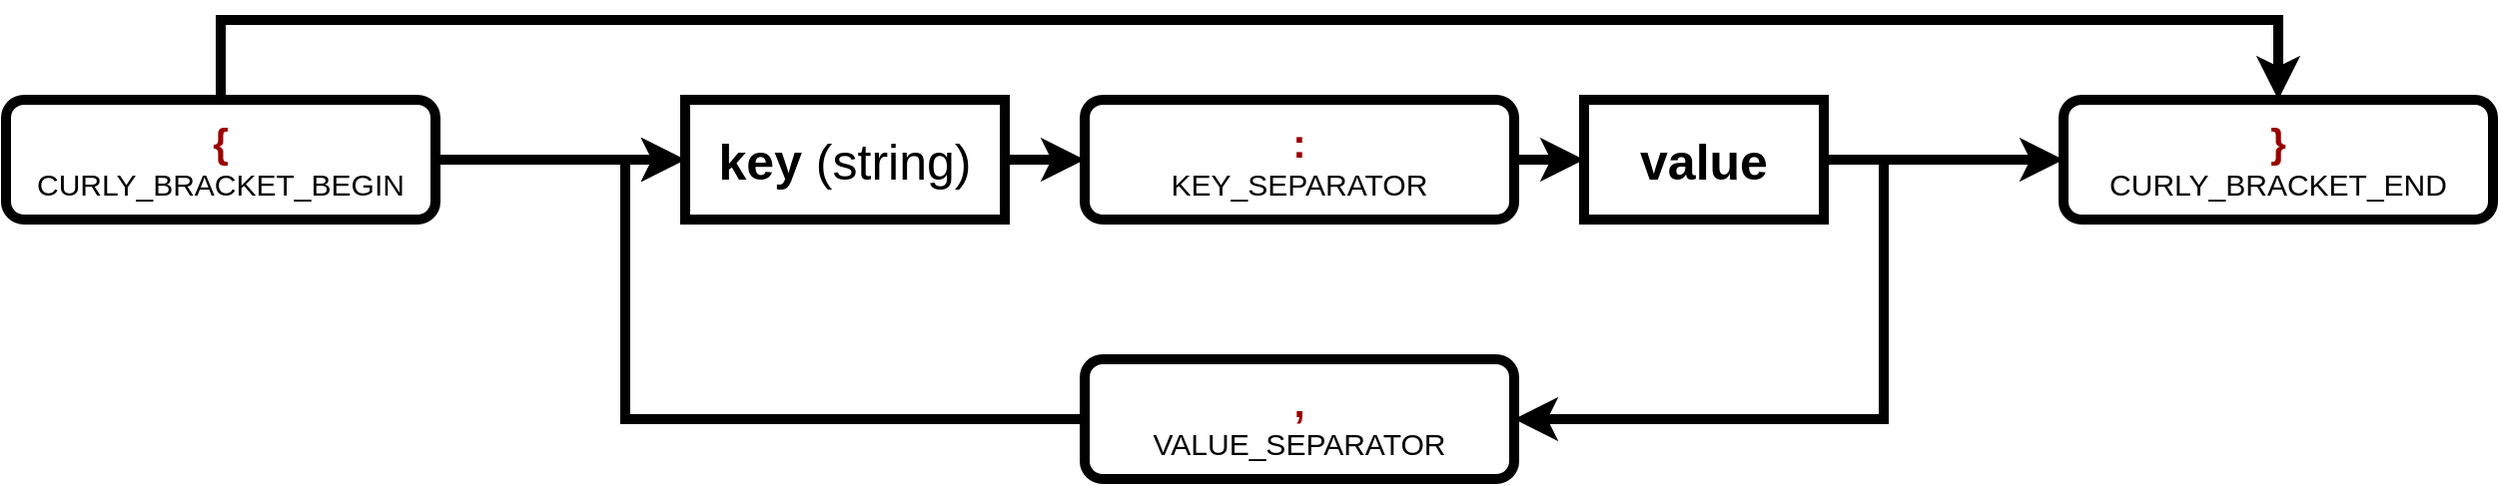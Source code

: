 <mxfile version="20.5.3" type="device"><diagram id="7G56jF0IGMwCR7NyUyPI" name="Page-1"><mxGraphModel dx="1636" dy="399" grid="1" gridSize="10" guides="1" tooltips="1" connect="1" arrows="1" fold="1" page="1" pageScale="1" pageWidth="850" pageHeight="1100" math="0" shadow="0"><root><mxCell id="0"/><mxCell id="1" parent="0"/><mxCell id="2gSJEW2ARHfAGOS9bCwB-12" style="edgeStyle=orthogonalEdgeStyle;rounded=0;orthogonalLoop=1;jettySize=auto;html=1;exitX=1;exitY=0.5;exitDx=0;exitDy=0;entryX=0;entryY=0.5;entryDx=0;entryDy=0;fontSize=25;fontColor=#990000;strokeWidth=5;" parent="1" source="2gSJEW2ARHfAGOS9bCwB-2" target="2gSJEW2ARHfAGOS9bCwB-4" edge="1"><mxGeometry relative="1" as="geometry"/></mxCell><mxCell id="2gSJEW2ARHfAGOS9bCwB-16" style="edgeStyle=orthogonalEdgeStyle;rounded=0;orthogonalLoop=1;jettySize=auto;html=1;exitX=0.5;exitY=0;exitDx=0;exitDy=0;entryX=0.5;entryY=0;entryDx=0;entryDy=0;fontSize=25;fontColor=#990000;strokeWidth=5;" parent="1" source="2gSJEW2ARHfAGOS9bCwB-2" target="2gSJEW2ARHfAGOS9bCwB-7" edge="1"><mxGeometry relative="1" as="geometry"><Array as="points"><mxPoint x="88" y="180"/><mxPoint x="1118" y="180"/></Array></mxGeometry></mxCell><mxCell id="2gSJEW2ARHfAGOS9bCwB-2" value="&lt;font color=&quot;#990000&quot;&gt;&lt;font style=&quot;font-size: 20px;&quot;&gt;&lt;b&gt;{&lt;/b&gt;&lt;/font&gt;&lt;br&gt;&lt;/font&gt;&lt;font style=&quot;font-size: 15px;&quot;&gt;CURLY_BRACKET_BEGIN&lt;/font&gt;" style="rounded=1;whiteSpace=wrap;html=1;strokeWidth=5;" parent="1" vertex="1"><mxGeometry x="-20" y="220" width="215" height="60" as="geometry"/></mxCell><mxCell id="2gSJEW2ARHfAGOS9bCwB-10" style="edgeStyle=orthogonalEdgeStyle;rounded=0;orthogonalLoop=1;jettySize=auto;html=1;exitX=1;exitY=0.5;exitDx=0;exitDy=0;entryX=0;entryY=0.5;entryDx=0;entryDy=0;fontSize=25;fontColor=#990000;strokeWidth=5;" parent="1" source="2gSJEW2ARHfAGOS9bCwB-4" target="2gSJEW2ARHfAGOS9bCwB-8" edge="1"><mxGeometry relative="1" as="geometry"/></mxCell><mxCell id="2gSJEW2ARHfAGOS9bCwB-4" value="&lt;font style=&quot;font-size: 25px;&quot;&gt;&lt;b&gt;key&lt;/b&gt; (string)&lt;/font&gt;" style="rounded=0;whiteSpace=wrap;html=1;fontSize=20;strokeWidth=5;" parent="1" vertex="1"><mxGeometry x="320" y="220" width="160" height="60" as="geometry"/></mxCell><mxCell id="2gSJEW2ARHfAGOS9bCwB-13" style="edgeStyle=orthogonalEdgeStyle;rounded=0;orthogonalLoop=1;jettySize=auto;html=1;exitX=1;exitY=0.5;exitDx=0;exitDy=0;entryX=0;entryY=0.5;entryDx=0;entryDy=0;fontSize=25;fontColor=#990000;strokeWidth=5;" parent="1" source="2gSJEW2ARHfAGOS9bCwB-5" target="2gSJEW2ARHfAGOS9bCwB-7" edge="1"><mxGeometry relative="1" as="geometry"/></mxCell><mxCell id="2gSJEW2ARHfAGOS9bCwB-14" style="edgeStyle=orthogonalEdgeStyle;rounded=0;orthogonalLoop=1;jettySize=auto;html=1;exitX=1;exitY=0.5;exitDx=0;exitDy=0;entryX=1;entryY=0.5;entryDx=0;entryDy=0;fontSize=25;fontColor=#990000;strokeWidth=5;" parent="1" source="2gSJEW2ARHfAGOS9bCwB-5" target="2gSJEW2ARHfAGOS9bCwB-9" edge="1"><mxGeometry relative="1" as="geometry"><Array as="points"><mxPoint x="920" y="250"/><mxPoint x="920" y="380"/></Array></mxGeometry></mxCell><mxCell id="2gSJEW2ARHfAGOS9bCwB-5" value="&lt;span style=&quot;font-size: 25px;&quot;&gt;&lt;b&gt;value&lt;/b&gt;&lt;/span&gt;" style="rounded=0;whiteSpace=wrap;html=1;fontSize=20;strokeWidth=5;" parent="1" vertex="1"><mxGeometry x="770" y="220" width="120" height="60" as="geometry"/></mxCell><mxCell id="2gSJEW2ARHfAGOS9bCwB-7" value="&lt;font color=&quot;#990000&quot; style=&quot;font-size: 20px;&quot;&gt;&lt;b&gt;}&lt;/b&gt;&lt;/font&gt;&lt;br&gt;&lt;font style=&quot;font-size: 15px;&quot;&gt;CURLY_BRACKET_END&lt;/font&gt;" style="rounded=1;whiteSpace=wrap;html=1;strokeWidth=5;" parent="1" vertex="1"><mxGeometry x="1010" y="220" width="215" height="60" as="geometry"/></mxCell><mxCell id="2gSJEW2ARHfAGOS9bCwB-11" style="edgeStyle=orthogonalEdgeStyle;rounded=0;orthogonalLoop=1;jettySize=auto;html=1;exitX=1;exitY=0.5;exitDx=0;exitDy=0;entryX=0;entryY=0.5;entryDx=0;entryDy=0;fontSize=25;fontColor=#990000;strokeWidth=5;" parent="1" source="2gSJEW2ARHfAGOS9bCwB-8" target="2gSJEW2ARHfAGOS9bCwB-5" edge="1"><mxGeometry relative="1" as="geometry"/></mxCell><mxCell id="2gSJEW2ARHfAGOS9bCwB-8" value="&lt;font color=&quot;#990000&quot; style=&quot;font-size: 20px;&quot;&gt;&lt;b&gt;:&lt;/b&gt;&lt;/font&gt;&lt;br&gt;&lt;span style=&quot;font-size: 15px;&quot;&gt;KEY_SEPARATOR&lt;/span&gt;" style="rounded=1;whiteSpace=wrap;html=1;strokeWidth=5;" parent="1" vertex="1"><mxGeometry x="520" y="220" width="215" height="60" as="geometry"/></mxCell><mxCell id="2gSJEW2ARHfAGOS9bCwB-15" style="edgeStyle=orthogonalEdgeStyle;rounded=0;orthogonalLoop=1;jettySize=auto;html=1;exitX=0;exitY=0.5;exitDx=0;exitDy=0;entryX=0;entryY=0.5;entryDx=0;entryDy=0;fontSize=25;fontColor=#990000;strokeWidth=5;" parent="1" source="2gSJEW2ARHfAGOS9bCwB-9" target="2gSJEW2ARHfAGOS9bCwB-4" edge="1"><mxGeometry relative="1" as="geometry"><Array as="points"><mxPoint x="290" y="380"/><mxPoint x="290" y="250"/></Array></mxGeometry></mxCell><mxCell id="2gSJEW2ARHfAGOS9bCwB-9" value="&lt;span style=&quot;font-size: 20px;&quot;&gt;&lt;b&gt;&lt;font color=&quot;#990000&quot;&gt;,&lt;/font&gt;&lt;/b&gt;&lt;/span&gt;&lt;br&gt;&lt;font style=&quot;font-size: 15px;&quot;&gt;VALUE_SEPARATOR&lt;/font&gt;" style="rounded=1;whiteSpace=wrap;html=1;strokeWidth=5;" parent="1" vertex="1"><mxGeometry x="520" y="350" width="215" height="60" as="geometry"/></mxCell></root></mxGraphModel></diagram></mxfile>